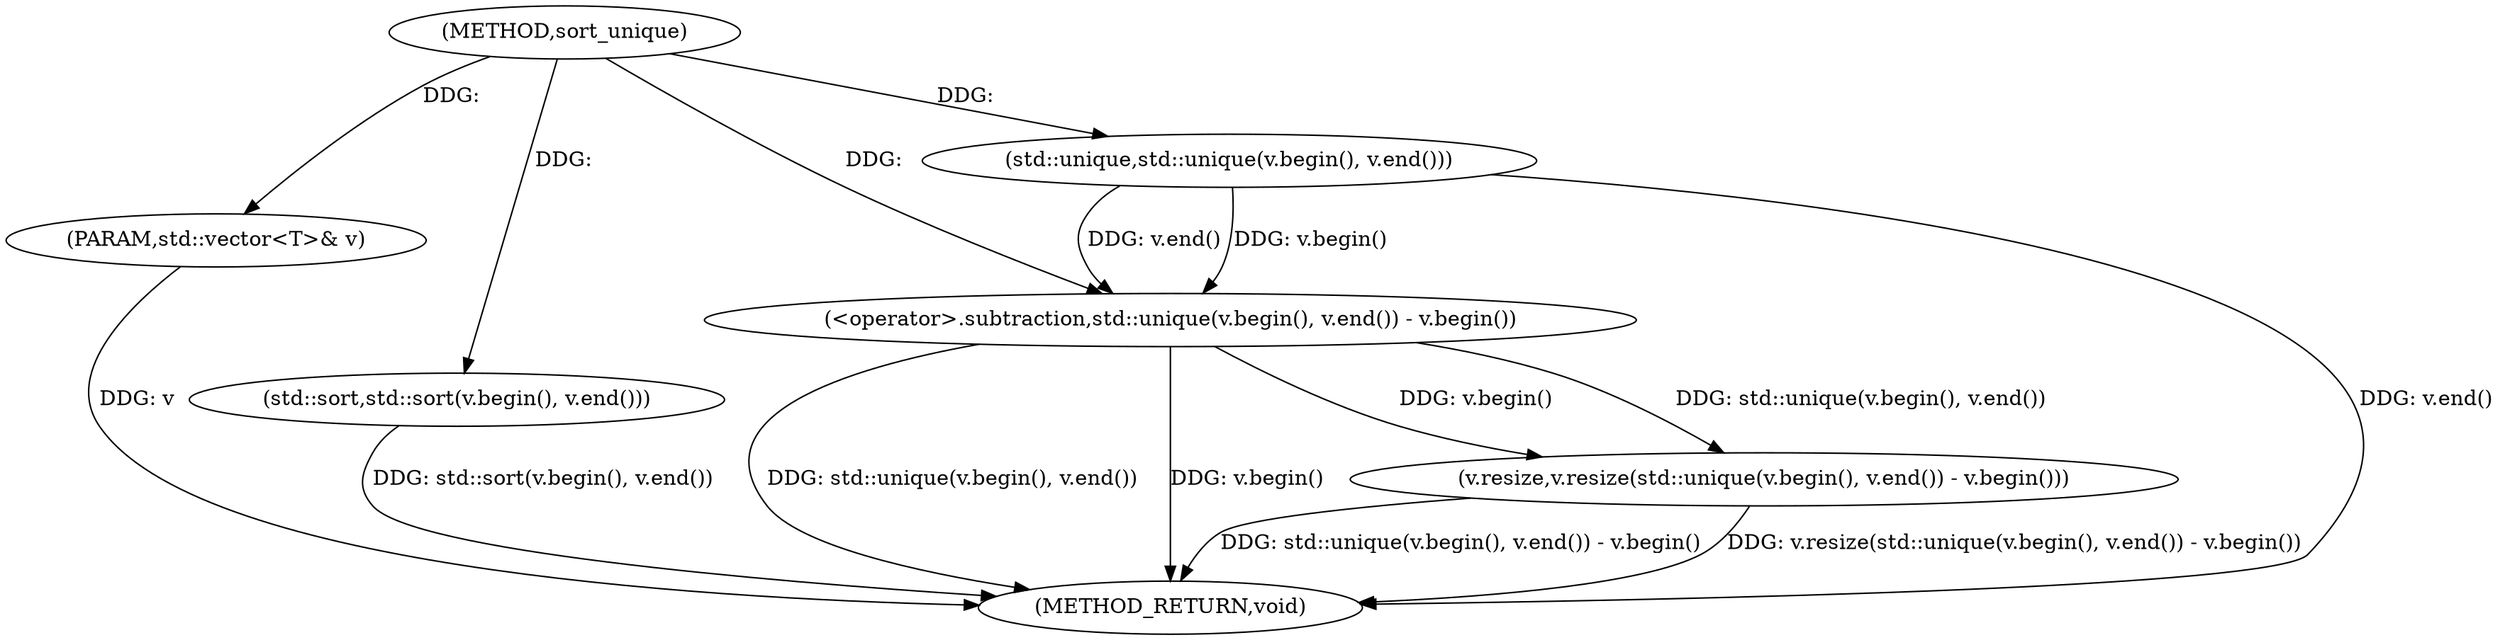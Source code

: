 digraph "sort_unique" {  
"1000530" [label = "(METHOD,sort_unique)" ]
"1000542" [label = "(METHOD_RETURN,void)" ]
"1000531" [label = "(PARAM,std::vector<T>& v)" ]
"1000533" [label = "(std::sort,std::sort(v.begin(), v.end()))" ]
"1000536" [label = "(v.resize,v.resize(std::unique(v.begin(), v.end()) - v.begin()))" ]
"1000537" [label = "(<operator>.subtraction,std::unique(v.begin(), v.end()) - v.begin())" ]
"1000538" [label = "(std::unique,std::unique(v.begin(), v.end()))" ]
  "1000531" -> "1000542"  [ label = "DDG: v"] 
  "1000533" -> "1000542"  [ label = "DDG: std::sort(v.begin(), v.end())"] 
  "1000538" -> "1000542"  [ label = "DDG: v.end()"] 
  "1000537" -> "1000542"  [ label = "DDG: std::unique(v.begin(), v.end())"] 
  "1000537" -> "1000542"  [ label = "DDG: v.begin()"] 
  "1000536" -> "1000542"  [ label = "DDG: std::unique(v.begin(), v.end()) - v.begin()"] 
  "1000536" -> "1000542"  [ label = "DDG: v.resize(std::unique(v.begin(), v.end()) - v.begin())"] 
  "1000530" -> "1000531"  [ label = "DDG: "] 
  "1000530" -> "1000533"  [ label = "DDG: "] 
  "1000537" -> "1000536"  [ label = "DDG: v.begin()"] 
  "1000537" -> "1000536"  [ label = "DDG: std::unique(v.begin(), v.end())"] 
  "1000538" -> "1000537"  [ label = "DDG: v.end()"] 
  "1000538" -> "1000537"  [ label = "DDG: v.begin()"] 
  "1000530" -> "1000537"  [ label = "DDG: "] 
  "1000530" -> "1000538"  [ label = "DDG: "] 
}
